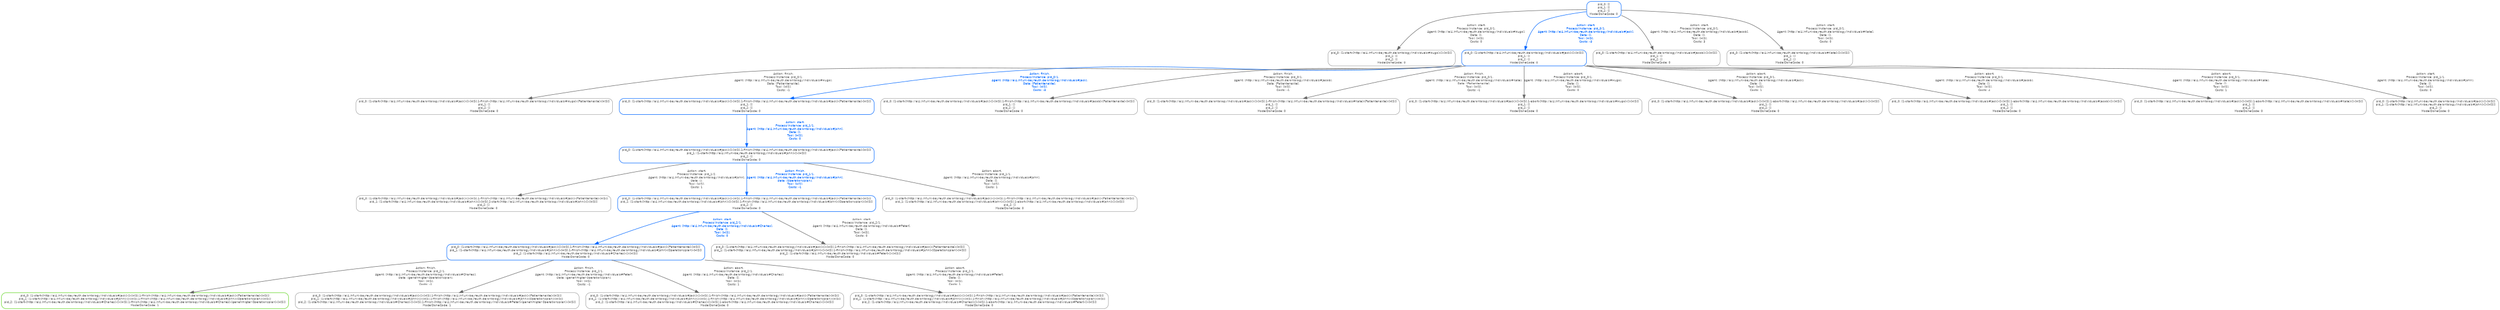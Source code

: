 digraph untitled 
{
 size = "30,30";

	"pid_0: []\npid_1: []\npid_2: []\nModelDoneCode: 0" -> "pid_0: [1-start-[http://ai4.inf.uni-bayreuth.de/ontology/individuals#Hugo]-[]-[HIS]]\npid_1: []\npid_2: []\nModelDoneCode: 0" [label="Action: start,\nProcess/Instance: pid_0/1,\nAgent: [http://ai4.inf.uni-bayreuth.de/ontology/individuals#Hugo],\nData: [],\nTool: [HIS],\nCosts: 0" style="setlinewidth(1.25)" color="#666666" fontcolor="#666666" fontname="Helvetica" fontsize="8"];
	"pid_0: []\npid_1: []\npid_2: []\nModelDoneCode: 0" [label="pid_0: []\npid_1: []\npid_2: []\nModelDoneCode: 0" shape=box color="#0066FF", fontcolor="#666666", fontname="Helvetica" fontsize="8", style="rounded, setlinewidth(1.25)"];
	"pid_0: [1-start-[http://ai4.inf.uni-bayreuth.de/ontology/individuals#Hugo]-[]-[HIS]]\npid_1: []\npid_2: []\nModelDoneCode: 0" [label="pid_0: [1-start-[http://ai4.inf.uni-bayreuth.de/ontology/individuals#Hugo]-[]-[HIS]]\npid_1: []\npid_2: []\nModelDoneCode: 0" shape=box color="#666666", fontcolor="#666666", fontname="Helvetica" fontsize="8", style="rounded, setlinewidth(0.75)"];
	"pid_0: []\npid_1: []\npid_2: []\nModelDoneCode: 0" -> "pid_0: [1-start-[http://ai4.inf.uni-bayreuth.de/ontology/individuals#Jack]-[]-[HIS]]\npid_1: []\npid_2: []\nModelDoneCode: 0" [label="Action: start,\nProcess/Instance: pid_0/1,\nAgent: [http://ai4.inf.uni-bayreuth.de/ontology/individuals#Jack],\nData: [],\nTool: [HIS],\nCosts: -3" style="setlinewidth(1.25)" color="#0066FF" fontcolor="#0066FF" fontcolor="#0066FF" fontcolor="#0066FF" fontname="Helvetica" fontsize="8"];
	"pid_0: []\npid_1: []\npid_2: []\nModelDoneCode: 0" [label="pid_0: []\npid_1: []\npid_2: []\nModelDoneCode: 0" shape=box color="#0066FF", fontcolor="#666666", fontname="Helvetica" fontsize="8", style="rounded, setlinewidth(1.25)"];
	"pid_0: [1-start-[http://ai4.inf.uni-bayreuth.de/ontology/individuals#Jack]-[]-[HIS]]\npid_1: []\npid_2: []\nModelDoneCode: 0" [label="pid_0: [1-start-[http://ai4.inf.uni-bayreuth.de/ontology/individuals#Jack]-[]-[HIS]]\npid_1: []\npid_2: []\nModelDoneCode: 0" shape=box color="#0066FF", fontcolor="#666666", fontname="Helvetica" fontsize="8", style="rounded, setlinewidth(1.25)"];
	"pid_0: []\npid_1: []\npid_2: []\nModelDoneCode: 0" -> "pid_0: [1-start-[http://ai4.inf.uni-bayreuth.de/ontology/individuals#Jacob]-[]-[HIS]]\npid_1: []\npid_2: []\nModelDoneCode: 0" [label="Action: start,\nProcess/Instance: pid_0/1,\nAgent: [http://ai4.inf.uni-bayreuth.de/ontology/individuals#Jacob],\nData: [],\nTool: [HIS],\nCosts: 3" style="setlinewidth(1.25)" color="#666666" fontcolor="#666666" fontname="Helvetica" fontsize="8"];
	"pid_0: []\npid_1: []\npid_2: []\nModelDoneCode: 0" [label="pid_0: []\npid_1: []\npid_2: []\nModelDoneCode: 0" shape=box color="#0066FF", fontcolor="#666666", fontname="Helvetica" fontsize="8", style="rounded, setlinewidth(1.25)"];
	"pid_0: [1-start-[http://ai4.inf.uni-bayreuth.de/ontology/individuals#Jacob]-[]-[HIS]]\npid_1: []\npid_2: []\nModelDoneCode: 0" [label="pid_0: [1-start-[http://ai4.inf.uni-bayreuth.de/ontology/individuals#Jacob]-[]-[HIS]]\npid_1: []\npid_2: []\nModelDoneCode: 0" shape=box color="#666666", fontcolor="#666666", fontname="Helvetica" fontsize="8", style="rounded, setlinewidth(0.75)"];
	"pid_0: []\npid_1: []\npid_2: []\nModelDoneCode: 0" -> "pid_0: [1-start-[http://ai4.inf.uni-bayreuth.de/ontology/individuals#Kate]-[]-[HIS]]\npid_1: []\npid_2: []\nModelDoneCode: 0" [label="Action: start,\nProcess/Instance: pid_0/1,\nAgent: [http://ai4.inf.uni-bayreuth.de/ontology/individuals#Kate],\nData: [],\nTool: [HIS],\nCosts: 0" style="setlinewidth(1.25)" color="#666666" fontcolor="#666666" fontname="Helvetica" fontsize="8"];
	"pid_0: []\npid_1: []\npid_2: []\nModelDoneCode: 0" [label="pid_0: []\npid_1: []\npid_2: []\nModelDoneCode: 0" shape=box color="#0066FF", fontcolor="#666666", fontname="Helvetica" fontsize="8", style="rounded, setlinewidth(1.25)"];
	"pid_0: [1-start-[http://ai4.inf.uni-bayreuth.de/ontology/individuals#Kate]-[]-[HIS]]\npid_1: []\npid_2: []\nModelDoneCode: 0" [label="pid_0: [1-start-[http://ai4.inf.uni-bayreuth.de/ontology/individuals#Kate]-[]-[HIS]]\npid_1: []\npid_2: []\nModelDoneCode: 0" shape=box color="#666666", fontcolor="#666666", fontname="Helvetica" fontsize="8", style="rounded, setlinewidth(0.75)"];
	"pid_0: [1-start-[http://ai4.inf.uni-bayreuth.de/ontology/individuals#Jack]-[]-[HIS]]\npid_1: []\npid_2: []\nModelDoneCode: 0" -> "pid_0: [1-start-[http://ai4.inf.uni-bayreuth.de/ontology/individuals#Jack]-[]-[HIS],1-finish-[http://ai4.inf.uni-bayreuth.de/ontology/individuals#Hugo]-[Patientenakte]-[HIS]]\npid_1: []\npid_2: []\nModelDoneCode: 0" [label="Action: finish,\nProcess/Instance: pid_0/1,\nAgent: [http://ai4.inf.uni-bayreuth.de/ontology/individuals#Hugo],\nData: [Patientenakte],\nTool: [HIS],\nCosts: -1" style="setlinewidth(1.25)" color="#666666" fontcolor="#666666" fontname="Helvetica" fontsize="8"];
	"pid_0: [1-start-[http://ai4.inf.uni-bayreuth.de/ontology/individuals#Jack]-[]-[HIS]]\npid_1: []\npid_2: []\nModelDoneCode: 0" [label="pid_0: [1-start-[http://ai4.inf.uni-bayreuth.de/ontology/individuals#Jack]-[]-[HIS]]\npid_1: []\npid_2: []\nModelDoneCode: 0" shape=box color="#0066FF", fontcolor="#666666", fontname="Helvetica" fontsize="8", style="rounded, setlinewidth(1.25)"];
	"pid_0: [1-start-[http://ai4.inf.uni-bayreuth.de/ontology/individuals#Jack]-[]-[HIS],1-finish-[http://ai4.inf.uni-bayreuth.de/ontology/individuals#Hugo]-[Patientenakte]-[HIS]]\npid_1: []\npid_2: []\nModelDoneCode: 0" [label="pid_0: [1-start-[http://ai4.inf.uni-bayreuth.de/ontology/individuals#Jack]-[]-[HIS],1-finish-[http://ai4.inf.uni-bayreuth.de/ontology/individuals#Hugo]-[Patientenakte]-[HIS]]\npid_1: []\npid_2: []\nModelDoneCode: 0" shape=box color="#666666", fontcolor="#666666", fontname="Helvetica" fontsize="8", style="rounded, setlinewidth(0.75)"];
	"pid_0: [1-start-[http://ai4.inf.uni-bayreuth.de/ontology/individuals#Jack]-[]-[HIS]]\npid_1: []\npid_2: []\nModelDoneCode: 0" -> "pid_0: [1-start-[http://ai4.inf.uni-bayreuth.de/ontology/individuals#Jack]-[]-[HIS],1-finish-[http://ai4.inf.uni-bayreuth.de/ontology/individuals#Jack]-[Patientenakte]-[HIS]]\npid_1: []\npid_2: []\nModelDoneCode: 0" [label="Action: finish,\nProcess/Instance: pid_0/1,\nAgent: [http://ai4.inf.uni-bayreuth.de/ontology/individuals#Jack],\nData: [Patientenakte],\nTool: [HIS],\nCosts: -3" style="setlinewidth(1.25)" color="#0066FF" fontcolor="#0066FF" fontcolor="#0066FF" fontcolor="#0066FF" fontname="Helvetica" fontsize="8"];
	"pid_0: [1-start-[http://ai4.inf.uni-bayreuth.de/ontology/individuals#Jack]-[]-[HIS]]\npid_1: []\npid_2: []\nModelDoneCode: 0" [label="pid_0: [1-start-[http://ai4.inf.uni-bayreuth.de/ontology/individuals#Jack]-[]-[HIS]]\npid_1: []\npid_2: []\nModelDoneCode: 0" shape=box color="#0066FF", fontcolor="#666666", fontname="Helvetica" fontsize="8", style="rounded, setlinewidth(1.25)"];
	"pid_0: [1-start-[http://ai4.inf.uni-bayreuth.de/ontology/individuals#Jack]-[]-[HIS],1-finish-[http://ai4.inf.uni-bayreuth.de/ontology/individuals#Jack]-[Patientenakte]-[HIS]]\npid_1: []\npid_2: []\nModelDoneCode: 0" [label="pid_0: [1-start-[http://ai4.inf.uni-bayreuth.de/ontology/individuals#Jack]-[]-[HIS],1-finish-[http://ai4.inf.uni-bayreuth.de/ontology/individuals#Jack]-[Patientenakte]-[HIS]]\npid_1: []\npid_2: []\nModelDoneCode: 0" shape=box color="#0066FF", fontcolor="#666666", fontname="Helvetica" fontsize="8", style="rounded, setlinewidth(1.25)"];
	"pid_0: [1-start-[http://ai4.inf.uni-bayreuth.de/ontology/individuals#Jack]-[]-[HIS]]\npid_1: []\npid_2: []\nModelDoneCode: 0" -> "pid_0: [1-start-[http://ai4.inf.uni-bayreuth.de/ontology/individuals#Jack]-[]-[HIS],1-finish-[http://ai4.inf.uni-bayreuth.de/ontology/individuals#Jacob]-[Patientenakte]-[HIS]]\npid_1: []\npid_2: []\nModelDoneCode: 0" [label="Action: finish,\nProcess/Instance: pid_0/1,\nAgent: [http://ai4.inf.uni-bayreuth.de/ontology/individuals#Jacob],\nData: [Patientenakte],\nTool: [HIS],\nCosts: -1" style="setlinewidth(1.25)" color="#666666" fontcolor="#666666" fontname="Helvetica" fontsize="8"];
	"pid_0: [1-start-[http://ai4.inf.uni-bayreuth.de/ontology/individuals#Jack]-[]-[HIS]]\npid_1: []\npid_2: []\nModelDoneCode: 0" [label="pid_0: [1-start-[http://ai4.inf.uni-bayreuth.de/ontology/individuals#Jack]-[]-[HIS]]\npid_1: []\npid_2: []\nModelDoneCode: 0" shape=box color="#0066FF", fontcolor="#666666", fontname="Helvetica" fontsize="8", style="rounded, setlinewidth(1.25)"];
	"pid_0: [1-start-[http://ai4.inf.uni-bayreuth.de/ontology/individuals#Jack]-[]-[HIS],1-finish-[http://ai4.inf.uni-bayreuth.de/ontology/individuals#Jacob]-[Patientenakte]-[HIS]]\npid_1: []\npid_2: []\nModelDoneCode: 0" [label="pid_0: [1-start-[http://ai4.inf.uni-bayreuth.de/ontology/individuals#Jack]-[]-[HIS],1-finish-[http://ai4.inf.uni-bayreuth.de/ontology/individuals#Jacob]-[Patientenakte]-[HIS]]\npid_1: []\npid_2: []\nModelDoneCode: 0" shape=box color="#666666", fontcolor="#666666", fontname="Helvetica" fontsize="8", style="rounded, setlinewidth(0.75)"];
	"pid_0: [1-start-[http://ai4.inf.uni-bayreuth.de/ontology/individuals#Jack]-[]-[HIS]]\npid_1: []\npid_2: []\nModelDoneCode: 0" -> "pid_0: [1-start-[http://ai4.inf.uni-bayreuth.de/ontology/individuals#Jack]-[]-[HIS],1-finish-[http://ai4.inf.uni-bayreuth.de/ontology/individuals#Kate]-[Patientenakte]-[HIS]]\npid_1: []\npid_2: []\nModelDoneCode: 0" [label="Action: finish,\nProcess/Instance: pid_0/1,\nAgent: [http://ai4.inf.uni-bayreuth.de/ontology/individuals#Kate],\nData: [Patientenakte],\nTool: [HIS],\nCosts: -1" style="setlinewidth(1.25)" color="#666666" fontcolor="#666666" fontname="Helvetica" fontsize="8"];
	"pid_0: [1-start-[http://ai4.inf.uni-bayreuth.de/ontology/individuals#Jack]-[]-[HIS]]\npid_1: []\npid_2: []\nModelDoneCode: 0" [label="pid_0: [1-start-[http://ai4.inf.uni-bayreuth.de/ontology/individuals#Jack]-[]-[HIS]]\npid_1: []\npid_2: []\nModelDoneCode: 0" shape=box color="#0066FF", fontcolor="#666666", fontname="Helvetica" fontsize="8", style="rounded, setlinewidth(1.25)"];
	"pid_0: [1-start-[http://ai4.inf.uni-bayreuth.de/ontology/individuals#Jack]-[]-[HIS],1-finish-[http://ai4.inf.uni-bayreuth.de/ontology/individuals#Kate]-[Patientenakte]-[HIS]]\npid_1: []\npid_2: []\nModelDoneCode: 0" [label="pid_0: [1-start-[http://ai4.inf.uni-bayreuth.de/ontology/individuals#Jack]-[]-[HIS],1-finish-[http://ai4.inf.uni-bayreuth.de/ontology/individuals#Kate]-[Patientenakte]-[HIS]]\npid_1: []\npid_2: []\nModelDoneCode: 0" shape=box color="#666666", fontcolor="#666666", fontname="Helvetica" fontsize="8", style="rounded, setlinewidth(0.75)"];
	"pid_0: [1-start-[http://ai4.inf.uni-bayreuth.de/ontology/individuals#Jack]-[]-[HIS]]\npid_1: []\npid_2: []\nModelDoneCode: 0" -> "pid_0: [1-start-[http://ai4.inf.uni-bayreuth.de/ontology/individuals#Jack]-[]-[HIS],1-abort-[http://ai4.inf.uni-bayreuth.de/ontology/individuals#Hugo]-[]-[HIS]]\npid_1: []\npid_2: []\nModelDoneCode: 0" [label="Action: abort,\nProcess/Instance: pid_0/1,\nAgent: [http://ai4.inf.uni-bayreuth.de/ontology/individuals#Hugo],\nData: [],\nTool: [HIS],\nCosts: 0" style="setlinewidth(1.25)" color="#666666" fontcolor="#666666" fontname="Helvetica" fontsize="8"];
	"pid_0: [1-start-[http://ai4.inf.uni-bayreuth.de/ontology/individuals#Jack]-[]-[HIS]]\npid_1: []\npid_2: []\nModelDoneCode: 0" [label="pid_0: [1-start-[http://ai4.inf.uni-bayreuth.de/ontology/individuals#Jack]-[]-[HIS]]\npid_1: []\npid_2: []\nModelDoneCode: 0" shape=box color="#0066FF", fontcolor="#666666", fontname="Helvetica" fontsize="8", style="rounded, setlinewidth(1.25)"];
	"pid_0: [1-start-[http://ai4.inf.uni-bayreuth.de/ontology/individuals#Jack]-[]-[HIS],1-abort-[http://ai4.inf.uni-bayreuth.de/ontology/individuals#Hugo]-[]-[HIS]]\npid_1: []\npid_2: []\nModelDoneCode: 0" [label="pid_0: [1-start-[http://ai4.inf.uni-bayreuth.de/ontology/individuals#Jack]-[]-[HIS],1-abort-[http://ai4.inf.uni-bayreuth.de/ontology/individuals#Hugo]-[]-[HIS]]\npid_1: []\npid_2: []\nModelDoneCode: 0" shape=box color="#666666", fontcolor="#666666", fontname="Helvetica" fontsize="8", style="rounded, setlinewidth(0.75)"];
	"pid_0: [1-start-[http://ai4.inf.uni-bayreuth.de/ontology/individuals#Jack]-[]-[HIS]]\npid_1: []\npid_2: []\nModelDoneCode: 0" -> "pid_0: [1-start-[http://ai4.inf.uni-bayreuth.de/ontology/individuals#Jack]-[]-[HIS],1-abort-[http://ai4.inf.uni-bayreuth.de/ontology/individuals#Jack]-[]-[HIS]]\npid_1: []\npid_2: []\nModelDoneCode: 0" [label="Action: abort,\nProcess/Instance: pid_0/1,\nAgent: [http://ai4.inf.uni-bayreuth.de/ontology/individuals#Jack],\nData: [],\nTool: [HIS],\nCosts: 1" style="setlinewidth(1.25)" color="#666666" fontcolor="#666666" fontname="Helvetica" fontsize="8"];
	"pid_0: [1-start-[http://ai4.inf.uni-bayreuth.de/ontology/individuals#Jack]-[]-[HIS]]\npid_1: []\npid_2: []\nModelDoneCode: 0" [label="pid_0: [1-start-[http://ai4.inf.uni-bayreuth.de/ontology/individuals#Jack]-[]-[HIS]]\npid_1: []\npid_2: []\nModelDoneCode: 0" shape=box color="#0066FF", fontcolor="#666666", fontname="Helvetica" fontsize="8", style="rounded, setlinewidth(1.25)"];
	"pid_0: [1-start-[http://ai4.inf.uni-bayreuth.de/ontology/individuals#Jack]-[]-[HIS],1-abort-[http://ai4.inf.uni-bayreuth.de/ontology/individuals#Jack]-[]-[HIS]]\npid_1: []\npid_2: []\nModelDoneCode: 0" [label="pid_0: [1-start-[http://ai4.inf.uni-bayreuth.de/ontology/individuals#Jack]-[]-[HIS],1-abort-[http://ai4.inf.uni-bayreuth.de/ontology/individuals#Jack]-[]-[HIS]]\npid_1: []\npid_2: []\nModelDoneCode: 0" shape=box color="#666666", fontcolor="#666666", fontname="Helvetica" fontsize="8", style="rounded, setlinewidth(0.75)"];
	"pid_0: [1-start-[http://ai4.inf.uni-bayreuth.de/ontology/individuals#Jack]-[]-[HIS]]\npid_1: []\npid_2: []\nModelDoneCode: 0" -> "pid_0: [1-start-[http://ai4.inf.uni-bayreuth.de/ontology/individuals#Jack]-[]-[HIS],1-abort-[http://ai4.inf.uni-bayreuth.de/ontology/individuals#Jacob]-[]-[HIS]]\npid_1: []\npid_2: []\nModelDoneCode: 0" [label="Action: abort,\nProcess/Instance: pid_0/1,\nAgent: [http://ai4.inf.uni-bayreuth.de/ontology/individuals#Jacob],\nData: [],\nTool: [HIS],\nCosts: 4" style="setlinewidth(1.25)" color="#666666" fontcolor="#666666" fontname="Helvetica" fontsize="8"];
	"pid_0: [1-start-[http://ai4.inf.uni-bayreuth.de/ontology/individuals#Jack]-[]-[HIS]]\npid_1: []\npid_2: []\nModelDoneCode: 0" [label="pid_0: [1-start-[http://ai4.inf.uni-bayreuth.de/ontology/individuals#Jack]-[]-[HIS]]\npid_1: []\npid_2: []\nModelDoneCode: 0" shape=box color="#0066FF", fontcolor="#666666", fontname="Helvetica" fontsize="8", style="rounded, setlinewidth(1.25)"];
	"pid_0: [1-start-[http://ai4.inf.uni-bayreuth.de/ontology/individuals#Jack]-[]-[HIS],1-abort-[http://ai4.inf.uni-bayreuth.de/ontology/individuals#Jacob]-[]-[HIS]]\npid_1: []\npid_2: []\nModelDoneCode: 0" [label="pid_0: [1-start-[http://ai4.inf.uni-bayreuth.de/ontology/individuals#Jack]-[]-[HIS],1-abort-[http://ai4.inf.uni-bayreuth.de/ontology/individuals#Jacob]-[]-[HIS]]\npid_1: []\npid_2: []\nModelDoneCode: 0" shape=box color="#666666", fontcolor="#666666", fontname="Helvetica" fontsize="8", style="rounded, setlinewidth(0.75)"];
	"pid_0: [1-start-[http://ai4.inf.uni-bayreuth.de/ontology/individuals#Jack]-[]-[HIS]]\npid_1: []\npid_2: []\nModelDoneCode: 0" -> "pid_0: [1-start-[http://ai4.inf.uni-bayreuth.de/ontology/individuals#Jack]-[]-[HIS],1-abort-[http://ai4.inf.uni-bayreuth.de/ontology/individuals#Kate]-[]-[HIS]]\npid_1: []\npid_2: []\nModelDoneCode: 0" [label="Action: abort,\nProcess/Instance: pid_0/1,\nAgent: [http://ai4.inf.uni-bayreuth.de/ontology/individuals#Kate],\nData: [],\nTool: [HIS],\nCosts: 1" style="setlinewidth(1.25)" color="#666666" fontcolor="#666666" fontname="Helvetica" fontsize="8"];
	"pid_0: [1-start-[http://ai4.inf.uni-bayreuth.de/ontology/individuals#Jack]-[]-[HIS]]\npid_1: []\npid_2: []\nModelDoneCode: 0" [label="pid_0: [1-start-[http://ai4.inf.uni-bayreuth.de/ontology/individuals#Jack]-[]-[HIS]]\npid_1: []\npid_2: []\nModelDoneCode: 0" shape=box color="#0066FF", fontcolor="#666666", fontname="Helvetica" fontsize="8", style="rounded, setlinewidth(1.25)"];
	"pid_0: [1-start-[http://ai4.inf.uni-bayreuth.de/ontology/individuals#Jack]-[]-[HIS],1-abort-[http://ai4.inf.uni-bayreuth.de/ontology/individuals#Kate]-[]-[HIS]]\npid_1: []\npid_2: []\nModelDoneCode: 0" [label="pid_0: [1-start-[http://ai4.inf.uni-bayreuth.de/ontology/individuals#Jack]-[]-[HIS],1-abort-[http://ai4.inf.uni-bayreuth.de/ontology/individuals#Kate]-[]-[HIS]]\npid_1: []\npid_2: []\nModelDoneCode: 0" shape=box color="#666666", fontcolor="#666666", fontname="Helvetica" fontsize="8", style="rounded, setlinewidth(0.75)"];
	"pid_0: [1-start-[http://ai4.inf.uni-bayreuth.de/ontology/individuals#Jack]-[]-[HIS]]\npid_1: []\npid_2: []\nModelDoneCode: 0" -> "pid_0: [1-start-[http://ai4.inf.uni-bayreuth.de/ontology/individuals#Jack]-[]-[HIS]]\npid_1: [1-start-[http://ai4.inf.uni-bayreuth.de/ontology/individuals#John]-[]-[HIS]]\npid_2: []\nModelDoneCode: 0" [label="Action: start,\nProcess/Instance: pid_1/1,\nAgent: [http://ai4.inf.uni-bayreuth.de/ontology/individuals#John],\nData: [],\nTool: [HIS],\nCosts: 0" style="setlinewidth(1.25)" color="#666666" fontcolor="#666666" fontname="Helvetica" fontsize="8"];
	"pid_0: [1-start-[http://ai4.inf.uni-bayreuth.de/ontology/individuals#Jack]-[]-[HIS]]\npid_1: []\npid_2: []\nModelDoneCode: 0" [label="pid_0: [1-start-[http://ai4.inf.uni-bayreuth.de/ontology/individuals#Jack]-[]-[HIS]]\npid_1: []\npid_2: []\nModelDoneCode: 0" shape=box color="#0066FF", fontcolor="#666666", fontname="Helvetica" fontsize="8", style="rounded, setlinewidth(1.25)"];
	"pid_0: [1-start-[http://ai4.inf.uni-bayreuth.de/ontology/individuals#Jack]-[]-[HIS]]\npid_1: [1-start-[http://ai4.inf.uni-bayreuth.de/ontology/individuals#John]-[]-[HIS]]\npid_2: []\nModelDoneCode: 0" [label="pid_0: [1-start-[http://ai4.inf.uni-bayreuth.de/ontology/individuals#Jack]-[]-[HIS]]\npid_1: [1-start-[http://ai4.inf.uni-bayreuth.de/ontology/individuals#John]-[]-[HIS]]\npid_2: []\nModelDoneCode: 0" shape=box color="#666666", fontcolor="#666666", fontname="Helvetica" fontsize="8", style="rounded, setlinewidth(0.75)"];
	"pid_0: [1-start-[http://ai4.inf.uni-bayreuth.de/ontology/individuals#Jack]-[]-[HIS],1-finish-[http://ai4.inf.uni-bayreuth.de/ontology/individuals#Jack]-[Patientenakte]-[HIS]]\npid_1: []\npid_2: []\nModelDoneCode: 0" -> "pid_0: [1-start-[http://ai4.inf.uni-bayreuth.de/ontology/individuals#Jack]-[]-[HIS],1-finish-[http://ai4.inf.uni-bayreuth.de/ontology/individuals#Jack]-[Patientenakte]-[HIS]]\npid_1: [1-start-[http://ai4.inf.uni-bayreuth.de/ontology/individuals#John]-[]-[HIS]]\npid_2: []\nModelDoneCode: 0" [label="Action: start,\nProcess/Instance: pid_1/1,\nAgent: [http://ai4.inf.uni-bayreuth.de/ontology/individuals#John],\nData: [],\nTool: [HIS],\nCosts: 0" style="setlinewidth(1.25)" color="#0066FF" fontcolor="#0066FF" fontcolor="#0066FF" fontcolor="#0066FF" fontname="Helvetica" fontsize="8"];
	"pid_0: [1-start-[http://ai4.inf.uni-bayreuth.de/ontology/individuals#Jack]-[]-[HIS],1-finish-[http://ai4.inf.uni-bayreuth.de/ontology/individuals#Jack]-[Patientenakte]-[HIS]]\npid_1: []\npid_2: []\nModelDoneCode: 0" [label="pid_0: [1-start-[http://ai4.inf.uni-bayreuth.de/ontology/individuals#Jack]-[]-[HIS],1-finish-[http://ai4.inf.uni-bayreuth.de/ontology/individuals#Jack]-[Patientenakte]-[HIS]]\npid_1: []\npid_2: []\nModelDoneCode: 0" shape=box color="#0066FF", fontcolor="#666666", fontname="Helvetica" fontsize="8", style="rounded, setlinewidth(1.25)"];
	"pid_0: [1-start-[http://ai4.inf.uni-bayreuth.de/ontology/individuals#Jack]-[]-[HIS],1-finish-[http://ai4.inf.uni-bayreuth.de/ontology/individuals#Jack]-[Patientenakte]-[HIS]]\npid_1: [1-start-[http://ai4.inf.uni-bayreuth.de/ontology/individuals#John]-[]-[HIS]]\npid_2: []\nModelDoneCode: 0" [label="pid_0: [1-start-[http://ai4.inf.uni-bayreuth.de/ontology/individuals#Jack]-[]-[HIS],1-finish-[http://ai4.inf.uni-bayreuth.de/ontology/individuals#Jack]-[Patientenakte]-[HIS]]\npid_1: [1-start-[http://ai4.inf.uni-bayreuth.de/ontology/individuals#John]-[]-[HIS]]\npid_2: []\nModelDoneCode: 0" shape=box color="#0066FF", fontcolor="#666666", fontname="Helvetica" fontsize="8", style="rounded, setlinewidth(1.25)"];
	"pid_0: [1-start-[http://ai4.inf.uni-bayreuth.de/ontology/individuals#Jack]-[]-[HIS],1-finish-[http://ai4.inf.uni-bayreuth.de/ontology/individuals#Jack]-[Patientenakte]-[HIS]]\npid_1: [1-start-[http://ai4.inf.uni-bayreuth.de/ontology/individuals#John]-[]-[HIS]]\npid_2: []\nModelDoneCode: 0" -> "pid_0: [1-start-[http://ai4.inf.uni-bayreuth.de/ontology/individuals#Jack]-[]-[HIS],1-finish-[http://ai4.inf.uni-bayreuth.de/ontology/individuals#Jack]-[Patientenakte]-[HIS]]\npid_1: [1-start-[http://ai4.inf.uni-bayreuth.de/ontology/individuals#John]-[]-[HIS],2-start-[http://ai4.inf.uni-bayreuth.de/ontology/individuals#John]-[]-[HIS]]\npid_2: []\nModelDoneCode: 0" [label="Action: start,\nProcess/Instance: pid_1/2,\nAgent: [http://ai4.inf.uni-bayreuth.de/ontology/individuals#John],\nData: [],\nTool: [HIS],\nCosts: 1" style="setlinewidth(1.25)" color="#666666" fontcolor="#666666" fontname="Helvetica" fontsize="8"];
	"pid_0: [1-start-[http://ai4.inf.uni-bayreuth.de/ontology/individuals#Jack]-[]-[HIS],1-finish-[http://ai4.inf.uni-bayreuth.de/ontology/individuals#Jack]-[Patientenakte]-[HIS]]\npid_1: [1-start-[http://ai4.inf.uni-bayreuth.de/ontology/individuals#John]-[]-[HIS]]\npid_2: []\nModelDoneCode: 0" [label="pid_0: [1-start-[http://ai4.inf.uni-bayreuth.de/ontology/individuals#Jack]-[]-[HIS],1-finish-[http://ai4.inf.uni-bayreuth.de/ontology/individuals#Jack]-[Patientenakte]-[HIS]]\npid_1: [1-start-[http://ai4.inf.uni-bayreuth.de/ontology/individuals#John]-[]-[HIS]]\npid_2: []\nModelDoneCode: 0" shape=box color="#0066FF", fontcolor="#666666", fontname="Helvetica" fontsize="8", style="rounded, setlinewidth(1.25)"];
	"pid_0: [1-start-[http://ai4.inf.uni-bayreuth.de/ontology/individuals#Jack]-[]-[HIS],1-finish-[http://ai4.inf.uni-bayreuth.de/ontology/individuals#Jack]-[Patientenakte]-[HIS]]\npid_1: [1-start-[http://ai4.inf.uni-bayreuth.de/ontology/individuals#John]-[]-[HIS],2-start-[http://ai4.inf.uni-bayreuth.de/ontology/individuals#John]-[]-[HIS]]\npid_2: []\nModelDoneCode: 0" [label="pid_0: [1-start-[http://ai4.inf.uni-bayreuth.de/ontology/individuals#Jack]-[]-[HIS],1-finish-[http://ai4.inf.uni-bayreuth.de/ontology/individuals#Jack]-[Patientenakte]-[HIS]]\npid_1: [1-start-[http://ai4.inf.uni-bayreuth.de/ontology/individuals#John]-[]-[HIS],2-start-[http://ai4.inf.uni-bayreuth.de/ontology/individuals#John]-[]-[HIS]]\npid_2: []\nModelDoneCode: 0" shape=box color="#666666", fontcolor="#666666", fontname="Helvetica" fontsize="8", style="rounded, setlinewidth(0.75)"];
	"pid_0: [1-start-[http://ai4.inf.uni-bayreuth.de/ontology/individuals#Jack]-[]-[HIS],1-finish-[http://ai4.inf.uni-bayreuth.de/ontology/individuals#Jack]-[Patientenakte]-[HIS]]\npid_1: [1-start-[http://ai4.inf.uni-bayreuth.de/ontology/individuals#John]-[]-[HIS]]\npid_2: []\nModelDoneCode: 0" -> "pid_0: [1-start-[http://ai4.inf.uni-bayreuth.de/ontology/individuals#Jack]-[]-[HIS],1-finish-[http://ai4.inf.uni-bayreuth.de/ontology/individuals#Jack]-[Patientenakte]-[HIS]]\npid_1: [1-start-[http://ai4.inf.uni-bayreuth.de/ontology/individuals#John]-[]-[HIS],1-finish-[http://ai4.inf.uni-bayreuth.de/ontology/individuals#John]-[Operationsplan]-[HIS]]\npid_2: []\nModelDoneCode: 0" [label="Action: finish,\nProcess/Instance: pid_1/1,\nAgent: [http://ai4.inf.uni-bayreuth.de/ontology/individuals#John],\nData: [Operationsplan],\nTool: [HIS],\nCosts: -1" style="setlinewidth(1.25)" color="#0066FF" fontcolor="#0066FF" fontcolor="#0066FF" fontcolor="#0066FF" fontname="Helvetica" fontsize="8"];
	"pid_0: [1-start-[http://ai4.inf.uni-bayreuth.de/ontology/individuals#Jack]-[]-[HIS],1-finish-[http://ai4.inf.uni-bayreuth.de/ontology/individuals#Jack]-[Patientenakte]-[HIS]]\npid_1: [1-start-[http://ai4.inf.uni-bayreuth.de/ontology/individuals#John]-[]-[HIS]]\npid_2: []\nModelDoneCode: 0" [label="pid_0: [1-start-[http://ai4.inf.uni-bayreuth.de/ontology/individuals#Jack]-[]-[HIS],1-finish-[http://ai4.inf.uni-bayreuth.de/ontology/individuals#Jack]-[Patientenakte]-[HIS]]\npid_1: [1-start-[http://ai4.inf.uni-bayreuth.de/ontology/individuals#John]-[]-[HIS]]\npid_2: []\nModelDoneCode: 0" shape=box color="#0066FF", fontcolor="#666666", fontname="Helvetica" fontsize="8", style="rounded, setlinewidth(1.25)"];
	"pid_0: [1-start-[http://ai4.inf.uni-bayreuth.de/ontology/individuals#Jack]-[]-[HIS],1-finish-[http://ai4.inf.uni-bayreuth.de/ontology/individuals#Jack]-[Patientenakte]-[HIS]]\npid_1: [1-start-[http://ai4.inf.uni-bayreuth.de/ontology/individuals#John]-[]-[HIS],1-finish-[http://ai4.inf.uni-bayreuth.de/ontology/individuals#John]-[Operationsplan]-[HIS]]\npid_2: []\nModelDoneCode: 0" [label="pid_0: [1-start-[http://ai4.inf.uni-bayreuth.de/ontology/individuals#Jack]-[]-[HIS],1-finish-[http://ai4.inf.uni-bayreuth.de/ontology/individuals#Jack]-[Patientenakte]-[HIS]]\npid_1: [1-start-[http://ai4.inf.uni-bayreuth.de/ontology/individuals#John]-[]-[HIS],1-finish-[http://ai4.inf.uni-bayreuth.de/ontology/individuals#John]-[Operationsplan]-[HIS]]\npid_2: []\nModelDoneCode: 0" shape=box color="#0066FF", fontcolor="#666666", fontname="Helvetica" fontsize="8", style="rounded, setlinewidth(1.25)"];
	"pid_0: [1-start-[http://ai4.inf.uni-bayreuth.de/ontology/individuals#Jack]-[]-[HIS],1-finish-[http://ai4.inf.uni-bayreuth.de/ontology/individuals#Jack]-[Patientenakte]-[HIS]]\npid_1: [1-start-[http://ai4.inf.uni-bayreuth.de/ontology/individuals#John]-[]-[HIS]]\npid_2: []\nModelDoneCode: 0" -> "pid_0: [1-start-[http://ai4.inf.uni-bayreuth.de/ontology/individuals#Jack]-[]-[HIS],1-finish-[http://ai4.inf.uni-bayreuth.de/ontology/individuals#Jack]-[Patientenakte]-[HIS]]\npid_1: [1-start-[http://ai4.inf.uni-bayreuth.de/ontology/individuals#John]-[]-[HIS],1-abort-[http://ai4.inf.uni-bayreuth.de/ontology/individuals#John]-[]-[HIS]]\npid_2: []\nModelDoneCode: 0" [label="Action: abort,\nProcess/Instance: pid_1/1,\nAgent: [http://ai4.inf.uni-bayreuth.de/ontology/individuals#John],\nData: [],\nTool: [HIS],\nCosts: 1" style="setlinewidth(1.25)" color="#666666" fontcolor="#666666" fontname="Helvetica" fontsize="8"];
	"pid_0: [1-start-[http://ai4.inf.uni-bayreuth.de/ontology/individuals#Jack]-[]-[HIS],1-finish-[http://ai4.inf.uni-bayreuth.de/ontology/individuals#Jack]-[Patientenakte]-[HIS]]\npid_1: [1-start-[http://ai4.inf.uni-bayreuth.de/ontology/individuals#John]-[]-[HIS]]\npid_2: []\nModelDoneCode: 0" [label="pid_0: [1-start-[http://ai4.inf.uni-bayreuth.de/ontology/individuals#Jack]-[]-[HIS],1-finish-[http://ai4.inf.uni-bayreuth.de/ontology/individuals#Jack]-[Patientenakte]-[HIS]]\npid_1: [1-start-[http://ai4.inf.uni-bayreuth.de/ontology/individuals#John]-[]-[HIS]]\npid_2: []\nModelDoneCode: 0" shape=box color="#0066FF", fontcolor="#666666", fontname="Helvetica" fontsize="8", style="rounded, setlinewidth(1.25)"];
	"pid_0: [1-start-[http://ai4.inf.uni-bayreuth.de/ontology/individuals#Jack]-[]-[HIS],1-finish-[http://ai4.inf.uni-bayreuth.de/ontology/individuals#Jack]-[Patientenakte]-[HIS]]\npid_1: [1-start-[http://ai4.inf.uni-bayreuth.de/ontology/individuals#John]-[]-[HIS],1-abort-[http://ai4.inf.uni-bayreuth.de/ontology/individuals#John]-[]-[HIS]]\npid_2: []\nModelDoneCode: 0" [label="pid_0: [1-start-[http://ai4.inf.uni-bayreuth.de/ontology/individuals#Jack]-[]-[HIS],1-finish-[http://ai4.inf.uni-bayreuth.de/ontology/individuals#Jack]-[Patientenakte]-[HIS]]\npid_1: [1-start-[http://ai4.inf.uni-bayreuth.de/ontology/individuals#John]-[]-[HIS],1-abort-[http://ai4.inf.uni-bayreuth.de/ontology/individuals#John]-[]-[HIS]]\npid_2: []\nModelDoneCode: 0" shape=box color="#666666", fontcolor="#666666", fontname="Helvetica" fontsize="8", style="rounded, setlinewidth(0.75)"];
	"pid_0: [1-start-[http://ai4.inf.uni-bayreuth.de/ontology/individuals#Jack]-[]-[HIS],1-finish-[http://ai4.inf.uni-bayreuth.de/ontology/individuals#Jack]-[Patientenakte]-[HIS]]\npid_1: [1-start-[http://ai4.inf.uni-bayreuth.de/ontology/individuals#John]-[]-[HIS],1-finish-[http://ai4.inf.uni-bayreuth.de/ontology/individuals#John]-[Operationsplan]-[HIS]]\npid_2: []\nModelDoneCode: 0" -> "pid_0: [1-start-[http://ai4.inf.uni-bayreuth.de/ontology/individuals#Jack]-[]-[HIS],1-finish-[http://ai4.inf.uni-bayreuth.de/ontology/individuals#Jack]-[Patientenakte]-[HIS]]\npid_1: [1-start-[http://ai4.inf.uni-bayreuth.de/ontology/individuals#John]-[]-[HIS],1-finish-[http://ai4.inf.uni-bayreuth.de/ontology/individuals#John]-[Operationsplan]-[HIS]]\npid_2: [1-start-[http://ai4.inf.uni-bayreuth.de/ontology/individuals#Charles]-[]-[HIS]]\nModelDoneCode: 0" [label="Action: start,\nProcess/Instance: pid_2/1,\nAgent: [http://ai4.inf.uni-bayreuth.de/ontology/individuals#Charles],\nData: [],\nTool: [HIS],\nCosts: 0" style="setlinewidth(1.25)" color="#0066FF" fontcolor="#0066FF" fontcolor="#0066FF" fontcolor="#0066FF" fontname="Helvetica" fontsize="8"];
	"pid_0: [1-start-[http://ai4.inf.uni-bayreuth.de/ontology/individuals#Jack]-[]-[HIS],1-finish-[http://ai4.inf.uni-bayreuth.de/ontology/individuals#Jack]-[Patientenakte]-[HIS]]\npid_1: [1-start-[http://ai4.inf.uni-bayreuth.de/ontology/individuals#John]-[]-[HIS],1-finish-[http://ai4.inf.uni-bayreuth.de/ontology/individuals#John]-[Operationsplan]-[HIS]]\npid_2: []\nModelDoneCode: 0" [label="pid_0: [1-start-[http://ai4.inf.uni-bayreuth.de/ontology/individuals#Jack]-[]-[HIS],1-finish-[http://ai4.inf.uni-bayreuth.de/ontology/individuals#Jack]-[Patientenakte]-[HIS]]\npid_1: [1-start-[http://ai4.inf.uni-bayreuth.de/ontology/individuals#John]-[]-[HIS],1-finish-[http://ai4.inf.uni-bayreuth.de/ontology/individuals#John]-[Operationsplan]-[HIS]]\npid_2: []\nModelDoneCode: 0" shape=box color="#0066FF", fontcolor="#666666", fontname="Helvetica" fontsize="8", style="rounded, setlinewidth(1.25)"];
	"pid_0: [1-start-[http://ai4.inf.uni-bayreuth.de/ontology/individuals#Jack]-[]-[HIS],1-finish-[http://ai4.inf.uni-bayreuth.de/ontology/individuals#Jack]-[Patientenakte]-[HIS]]\npid_1: [1-start-[http://ai4.inf.uni-bayreuth.de/ontology/individuals#John]-[]-[HIS],1-finish-[http://ai4.inf.uni-bayreuth.de/ontology/individuals#John]-[Operationsplan]-[HIS]]\npid_2: [1-start-[http://ai4.inf.uni-bayreuth.de/ontology/individuals#Charles]-[]-[HIS]]\nModelDoneCode: 0" [label="pid_0: [1-start-[http://ai4.inf.uni-bayreuth.de/ontology/individuals#Jack]-[]-[HIS],1-finish-[http://ai4.inf.uni-bayreuth.de/ontology/individuals#Jack]-[Patientenakte]-[HIS]]\npid_1: [1-start-[http://ai4.inf.uni-bayreuth.de/ontology/individuals#John]-[]-[HIS],1-finish-[http://ai4.inf.uni-bayreuth.de/ontology/individuals#John]-[Operationsplan]-[HIS]]\npid_2: [1-start-[http://ai4.inf.uni-bayreuth.de/ontology/individuals#Charles]-[]-[HIS]]\nModelDoneCode: 0" shape=box color="#0066FF", fontcolor="#666666", fontname="Helvetica" fontsize="8", style="rounded, setlinewidth(1.25)"];
	"pid_0: [1-start-[http://ai4.inf.uni-bayreuth.de/ontology/individuals#Jack]-[]-[HIS],1-finish-[http://ai4.inf.uni-bayreuth.de/ontology/individuals#Jack]-[Patientenakte]-[HIS]]\npid_1: [1-start-[http://ai4.inf.uni-bayreuth.de/ontology/individuals#John]-[]-[HIS],1-finish-[http://ai4.inf.uni-bayreuth.de/ontology/individuals#John]-[Operationsplan]-[HIS]]\npid_2: []\nModelDoneCode: 0" -> "pid_0: [1-start-[http://ai4.inf.uni-bayreuth.de/ontology/individuals#Jack]-[]-[HIS],1-finish-[http://ai4.inf.uni-bayreuth.de/ontology/individuals#Jack]-[Patientenakte]-[HIS]]\npid_1: [1-start-[http://ai4.inf.uni-bayreuth.de/ontology/individuals#John]-[]-[HIS],1-finish-[http://ai4.inf.uni-bayreuth.de/ontology/individuals#John]-[Operationsplan]-[HIS]]\npid_2: [1-start-[http://ai4.inf.uni-bayreuth.de/ontology/individuals#Peter]-[]-[HIS]]\nModelDoneCode: 0" [label="Action: start,\nProcess/Instance: pid_2/1,\nAgent: [http://ai4.inf.uni-bayreuth.de/ontology/individuals#Peter],\nData: [],\nTool: [HIS],\nCosts: 0" style="setlinewidth(1.25)" color="#666666" fontcolor="#666666" fontname="Helvetica" fontsize="8"];
	"pid_0: [1-start-[http://ai4.inf.uni-bayreuth.de/ontology/individuals#Jack]-[]-[HIS],1-finish-[http://ai4.inf.uni-bayreuth.de/ontology/individuals#Jack]-[Patientenakte]-[HIS]]\npid_1: [1-start-[http://ai4.inf.uni-bayreuth.de/ontology/individuals#John]-[]-[HIS],1-finish-[http://ai4.inf.uni-bayreuth.de/ontology/individuals#John]-[Operationsplan]-[HIS]]\npid_2: []\nModelDoneCode: 0" [label="pid_0: [1-start-[http://ai4.inf.uni-bayreuth.de/ontology/individuals#Jack]-[]-[HIS],1-finish-[http://ai4.inf.uni-bayreuth.de/ontology/individuals#Jack]-[Patientenakte]-[HIS]]\npid_1: [1-start-[http://ai4.inf.uni-bayreuth.de/ontology/individuals#John]-[]-[HIS],1-finish-[http://ai4.inf.uni-bayreuth.de/ontology/individuals#John]-[Operationsplan]-[HIS]]\npid_2: []\nModelDoneCode: 0" shape=box color="#0066FF", fontcolor="#666666", fontname="Helvetica" fontsize="8", style="rounded, setlinewidth(1.25)"];
	"pid_0: [1-start-[http://ai4.inf.uni-bayreuth.de/ontology/individuals#Jack]-[]-[HIS],1-finish-[http://ai4.inf.uni-bayreuth.de/ontology/individuals#Jack]-[Patientenakte]-[HIS]]\npid_1: [1-start-[http://ai4.inf.uni-bayreuth.de/ontology/individuals#John]-[]-[HIS],1-finish-[http://ai4.inf.uni-bayreuth.de/ontology/individuals#John]-[Operationsplan]-[HIS]]\npid_2: [1-start-[http://ai4.inf.uni-bayreuth.de/ontology/individuals#Peter]-[]-[HIS]]\nModelDoneCode: 0" [label="pid_0: [1-start-[http://ai4.inf.uni-bayreuth.de/ontology/individuals#Jack]-[]-[HIS],1-finish-[http://ai4.inf.uni-bayreuth.de/ontology/individuals#Jack]-[Patientenakte]-[HIS]]\npid_1: [1-start-[http://ai4.inf.uni-bayreuth.de/ontology/individuals#John]-[]-[HIS],1-finish-[http://ai4.inf.uni-bayreuth.de/ontology/individuals#John]-[Operationsplan]-[HIS]]\npid_2: [1-start-[http://ai4.inf.uni-bayreuth.de/ontology/individuals#Peter]-[]-[HIS]]\nModelDoneCode: 0" shape=box color="#666666", fontcolor="#666666", fontname="Helvetica" fontsize="8", style="rounded, setlinewidth(0.75)"];
	"pid_0: [1-start-[http://ai4.inf.uni-bayreuth.de/ontology/individuals#Jack]-[]-[HIS],1-finish-[http://ai4.inf.uni-bayreuth.de/ontology/individuals#Jack]-[Patientenakte]-[HIS]]\npid_1: [1-start-[http://ai4.inf.uni-bayreuth.de/ontology/individuals#John]-[]-[HIS],1-finish-[http://ai4.inf.uni-bayreuth.de/ontology/individuals#John]-[Operationsplan]-[HIS]]\npid_2: [1-start-[http://ai4.inf.uni-bayreuth.de/ontology/individuals#Charles]-[]-[HIS]]\nModelDoneCode: 0" -> "pid_0: [1-start-[http://ai4.inf.uni-bayreuth.de/ontology/individuals#Jack]-[]-[HIS],1-finish-[http://ai4.inf.uni-bayreuth.de/ontology/individuals#Jack]-[Patientenakte]-[HIS]]\npid_1: [1-start-[http://ai4.inf.uni-bayreuth.de/ontology/individuals#John]-[]-[HIS],1-finish-[http://ai4.inf.uni-bayreuth.de/ontology/individuals#John]-[Operationsplan]-[HIS]]\npid_2: [1-start-[http://ai4.inf.uni-bayreuth.de/ontology/individuals#Charles]-[]-[HIS],1-finish-[http://ai4.inf.uni-bayreuth.de/ontology/individuals#Charles]-[genehmigter Operationsplan]-[HIS]]\nModelDoneCode: 1" [label="Action: finish,\nProcess/Instance: pid_2/1,\nAgent: [http://ai4.inf.uni-bayreuth.de/ontology/individuals#Charles],\nData: [genehmigter Operationsplan],\nTool: [HIS],\nCosts: -1" style="setlinewidth(1.25)" color="#666666" fontcolor="#666666" fontname="Helvetica" fontsize="8"];
	"pid_0: [1-start-[http://ai4.inf.uni-bayreuth.de/ontology/individuals#Jack]-[]-[HIS],1-finish-[http://ai4.inf.uni-bayreuth.de/ontology/individuals#Jack]-[Patientenakte]-[HIS]]\npid_1: [1-start-[http://ai4.inf.uni-bayreuth.de/ontology/individuals#John]-[]-[HIS],1-finish-[http://ai4.inf.uni-bayreuth.de/ontology/individuals#John]-[Operationsplan]-[HIS]]\npid_2: [1-start-[http://ai4.inf.uni-bayreuth.de/ontology/individuals#Charles]-[]-[HIS]]\nModelDoneCode: 0" [label="pid_0: [1-start-[http://ai4.inf.uni-bayreuth.de/ontology/individuals#Jack]-[]-[HIS],1-finish-[http://ai4.inf.uni-bayreuth.de/ontology/individuals#Jack]-[Patientenakte]-[HIS]]\npid_1: [1-start-[http://ai4.inf.uni-bayreuth.de/ontology/individuals#John]-[]-[HIS],1-finish-[http://ai4.inf.uni-bayreuth.de/ontology/individuals#John]-[Operationsplan]-[HIS]]\npid_2: [1-start-[http://ai4.inf.uni-bayreuth.de/ontology/individuals#Charles]-[]-[HIS]]\nModelDoneCode: 0" shape=box color="#0066FF", fontcolor="#666666", fontname="Helvetica" fontsize="8", style="rounded, setlinewidth(1.25)"];
	"pid_0: [1-start-[http://ai4.inf.uni-bayreuth.de/ontology/individuals#Jack]-[]-[HIS],1-finish-[http://ai4.inf.uni-bayreuth.de/ontology/individuals#Jack]-[Patientenakte]-[HIS]]\npid_1: [1-start-[http://ai4.inf.uni-bayreuth.de/ontology/individuals#John]-[]-[HIS],1-finish-[http://ai4.inf.uni-bayreuth.de/ontology/individuals#John]-[Operationsplan]-[HIS]]\npid_2: [1-start-[http://ai4.inf.uni-bayreuth.de/ontology/individuals#Charles]-[]-[HIS],1-finish-[http://ai4.inf.uni-bayreuth.de/ontology/individuals#Charles]-[genehmigter Operationsplan]-[HIS]]\nModelDoneCode: 1" [label="pid_0: [1-start-[http://ai4.inf.uni-bayreuth.de/ontology/individuals#Jack]-[]-[HIS],1-finish-[http://ai4.inf.uni-bayreuth.de/ontology/individuals#Jack]-[Patientenakte]-[HIS]]\npid_1: [1-start-[http://ai4.inf.uni-bayreuth.de/ontology/individuals#John]-[]-[HIS],1-finish-[http://ai4.inf.uni-bayreuth.de/ontology/individuals#John]-[Operationsplan]-[HIS]]\npid_2: [1-start-[http://ai4.inf.uni-bayreuth.de/ontology/individuals#Charles]-[]-[HIS],1-finish-[http://ai4.inf.uni-bayreuth.de/ontology/individuals#Charles]-[genehmigter Operationsplan]-[HIS]]\nModelDoneCode: 1" shape=box color="#62D523", fontcolor="#666666", fontname="Helvetica" fontsize="8", style="rounded, setlinewidth(1.25)"];
	"pid_0: [1-start-[http://ai4.inf.uni-bayreuth.de/ontology/individuals#Jack]-[]-[HIS],1-finish-[http://ai4.inf.uni-bayreuth.de/ontology/individuals#Jack]-[Patientenakte]-[HIS]]\npid_1: [1-start-[http://ai4.inf.uni-bayreuth.de/ontology/individuals#John]-[]-[HIS],1-finish-[http://ai4.inf.uni-bayreuth.de/ontology/individuals#John]-[Operationsplan]-[HIS]]\npid_2: [1-start-[http://ai4.inf.uni-bayreuth.de/ontology/individuals#Charles]-[]-[HIS]]\nModelDoneCode: 0" -> "pid_0: [1-start-[http://ai4.inf.uni-bayreuth.de/ontology/individuals#Jack]-[]-[HIS],1-finish-[http://ai4.inf.uni-bayreuth.de/ontology/individuals#Jack]-[Patientenakte]-[HIS]]\npid_1: [1-start-[http://ai4.inf.uni-bayreuth.de/ontology/individuals#John]-[]-[HIS],1-finish-[http://ai4.inf.uni-bayreuth.de/ontology/individuals#John]-[Operationsplan]-[HIS]]\npid_2: [1-start-[http://ai4.inf.uni-bayreuth.de/ontology/individuals#Charles]-[]-[HIS],1-finish-[http://ai4.inf.uni-bayreuth.de/ontology/individuals#Peter]-[genehmigter Operationsplan]-[HIS]]\nModelDoneCode: 1" [label="Action: finish,\nProcess/Instance: pid_2/1,\nAgent: [http://ai4.inf.uni-bayreuth.de/ontology/individuals#Peter],\nData: [genehmigter Operationsplan],\nTool: [HIS],\nCosts: -1" style="setlinewidth(1.25)" color="#666666" fontcolor="#666666" fontname="Helvetica" fontsize="8"];
	"pid_0: [1-start-[http://ai4.inf.uni-bayreuth.de/ontology/individuals#Jack]-[]-[HIS],1-finish-[http://ai4.inf.uni-bayreuth.de/ontology/individuals#Jack]-[Patientenakte]-[HIS]]\npid_1: [1-start-[http://ai4.inf.uni-bayreuth.de/ontology/individuals#John]-[]-[HIS],1-finish-[http://ai4.inf.uni-bayreuth.de/ontology/individuals#John]-[Operationsplan]-[HIS]]\npid_2: [1-start-[http://ai4.inf.uni-bayreuth.de/ontology/individuals#Charles]-[]-[HIS]]\nModelDoneCode: 0" [label="pid_0: [1-start-[http://ai4.inf.uni-bayreuth.de/ontology/individuals#Jack]-[]-[HIS],1-finish-[http://ai4.inf.uni-bayreuth.de/ontology/individuals#Jack]-[Patientenakte]-[HIS]]\npid_1: [1-start-[http://ai4.inf.uni-bayreuth.de/ontology/individuals#John]-[]-[HIS],1-finish-[http://ai4.inf.uni-bayreuth.de/ontology/individuals#John]-[Operationsplan]-[HIS]]\npid_2: [1-start-[http://ai4.inf.uni-bayreuth.de/ontology/individuals#Charles]-[]-[HIS]]\nModelDoneCode: 0" shape=box color="#0066FF", fontcolor="#666666", fontname="Helvetica" fontsize="8", style="rounded, setlinewidth(1.25)"];
	"pid_0: [1-start-[http://ai4.inf.uni-bayreuth.de/ontology/individuals#Jack]-[]-[HIS],1-finish-[http://ai4.inf.uni-bayreuth.de/ontology/individuals#Jack]-[Patientenakte]-[HIS]]\npid_1: [1-start-[http://ai4.inf.uni-bayreuth.de/ontology/individuals#John]-[]-[HIS],1-finish-[http://ai4.inf.uni-bayreuth.de/ontology/individuals#John]-[Operationsplan]-[HIS]]\npid_2: [1-start-[http://ai4.inf.uni-bayreuth.de/ontology/individuals#Charles]-[]-[HIS],1-finish-[http://ai4.inf.uni-bayreuth.de/ontology/individuals#Peter]-[genehmigter Operationsplan]-[HIS]]\nModelDoneCode: 1" [label="pid_0: [1-start-[http://ai4.inf.uni-bayreuth.de/ontology/individuals#Jack]-[]-[HIS],1-finish-[http://ai4.inf.uni-bayreuth.de/ontology/individuals#Jack]-[Patientenakte]-[HIS]]\npid_1: [1-start-[http://ai4.inf.uni-bayreuth.de/ontology/individuals#John]-[]-[HIS],1-finish-[http://ai4.inf.uni-bayreuth.de/ontology/individuals#John]-[Operationsplan]-[HIS]]\npid_2: [1-start-[http://ai4.inf.uni-bayreuth.de/ontology/individuals#Charles]-[]-[HIS],1-finish-[http://ai4.inf.uni-bayreuth.de/ontology/individuals#Peter]-[genehmigter Operationsplan]-[HIS]]\nModelDoneCode: 1" shape=box color="#666666", fontcolor="#666666", fontname="Helvetica" fontsize="8", style="rounded, setlinewidth(0.75)"];
	"pid_0: [1-start-[http://ai4.inf.uni-bayreuth.de/ontology/individuals#Jack]-[]-[HIS],1-finish-[http://ai4.inf.uni-bayreuth.de/ontology/individuals#Jack]-[Patientenakte]-[HIS]]\npid_1: [1-start-[http://ai4.inf.uni-bayreuth.de/ontology/individuals#John]-[]-[HIS],1-finish-[http://ai4.inf.uni-bayreuth.de/ontology/individuals#John]-[Operationsplan]-[HIS]]\npid_2: [1-start-[http://ai4.inf.uni-bayreuth.de/ontology/individuals#Charles]-[]-[HIS]]\nModelDoneCode: 0" -> "pid_0: [1-start-[http://ai4.inf.uni-bayreuth.de/ontology/individuals#Jack]-[]-[HIS],1-finish-[http://ai4.inf.uni-bayreuth.de/ontology/individuals#Jack]-[Patientenakte]-[HIS]]\npid_1: [1-start-[http://ai4.inf.uni-bayreuth.de/ontology/individuals#John]-[]-[HIS],1-finish-[http://ai4.inf.uni-bayreuth.de/ontology/individuals#John]-[Operationsplan]-[HIS]]\npid_2: [1-start-[http://ai4.inf.uni-bayreuth.de/ontology/individuals#Charles]-[]-[HIS],1-abort-[http://ai4.inf.uni-bayreuth.de/ontology/individuals#Charles]-[]-[HIS]]\nModelDoneCode: 0" [label="Action: abort,\nProcess/Instance: pid_2/1,\nAgent: [http://ai4.inf.uni-bayreuth.de/ontology/individuals#Charles],\nData: [],\nTool: [HIS],\nCosts: 1" style="setlinewidth(1.25)" color="#666666" fontcolor="#666666" fontname="Helvetica" fontsize="8"];
	"pid_0: [1-start-[http://ai4.inf.uni-bayreuth.de/ontology/individuals#Jack]-[]-[HIS],1-finish-[http://ai4.inf.uni-bayreuth.de/ontology/individuals#Jack]-[Patientenakte]-[HIS]]\npid_1: [1-start-[http://ai4.inf.uni-bayreuth.de/ontology/individuals#John]-[]-[HIS],1-finish-[http://ai4.inf.uni-bayreuth.de/ontology/individuals#John]-[Operationsplan]-[HIS]]\npid_2: [1-start-[http://ai4.inf.uni-bayreuth.de/ontology/individuals#Charles]-[]-[HIS]]\nModelDoneCode: 0" [label="pid_0: [1-start-[http://ai4.inf.uni-bayreuth.de/ontology/individuals#Jack]-[]-[HIS],1-finish-[http://ai4.inf.uni-bayreuth.de/ontology/individuals#Jack]-[Patientenakte]-[HIS]]\npid_1: [1-start-[http://ai4.inf.uni-bayreuth.de/ontology/individuals#John]-[]-[HIS],1-finish-[http://ai4.inf.uni-bayreuth.de/ontology/individuals#John]-[Operationsplan]-[HIS]]\npid_2: [1-start-[http://ai4.inf.uni-bayreuth.de/ontology/individuals#Charles]-[]-[HIS]]\nModelDoneCode: 0" shape=box color="#0066FF", fontcolor="#666666", fontname="Helvetica" fontsize="8", style="rounded, setlinewidth(1.25)"];
	"pid_0: [1-start-[http://ai4.inf.uni-bayreuth.de/ontology/individuals#Jack]-[]-[HIS],1-finish-[http://ai4.inf.uni-bayreuth.de/ontology/individuals#Jack]-[Patientenakte]-[HIS]]\npid_1: [1-start-[http://ai4.inf.uni-bayreuth.de/ontology/individuals#John]-[]-[HIS],1-finish-[http://ai4.inf.uni-bayreuth.de/ontology/individuals#John]-[Operationsplan]-[HIS]]\npid_2: [1-start-[http://ai4.inf.uni-bayreuth.de/ontology/individuals#Charles]-[]-[HIS],1-abort-[http://ai4.inf.uni-bayreuth.de/ontology/individuals#Charles]-[]-[HIS]]\nModelDoneCode: 0" [label="pid_0: [1-start-[http://ai4.inf.uni-bayreuth.de/ontology/individuals#Jack]-[]-[HIS],1-finish-[http://ai4.inf.uni-bayreuth.de/ontology/individuals#Jack]-[Patientenakte]-[HIS]]\npid_1: [1-start-[http://ai4.inf.uni-bayreuth.de/ontology/individuals#John]-[]-[HIS],1-finish-[http://ai4.inf.uni-bayreuth.de/ontology/individuals#John]-[Operationsplan]-[HIS]]\npid_2: [1-start-[http://ai4.inf.uni-bayreuth.de/ontology/individuals#Charles]-[]-[HIS],1-abort-[http://ai4.inf.uni-bayreuth.de/ontology/individuals#Charles]-[]-[HIS]]\nModelDoneCode: 0" shape=box color="#666666", fontcolor="#666666", fontname="Helvetica" fontsize="8", style="rounded, setlinewidth(0.75)"];
	"pid_0: [1-start-[http://ai4.inf.uni-bayreuth.de/ontology/individuals#Jack]-[]-[HIS],1-finish-[http://ai4.inf.uni-bayreuth.de/ontology/individuals#Jack]-[Patientenakte]-[HIS]]\npid_1: [1-start-[http://ai4.inf.uni-bayreuth.de/ontology/individuals#John]-[]-[HIS],1-finish-[http://ai4.inf.uni-bayreuth.de/ontology/individuals#John]-[Operationsplan]-[HIS]]\npid_2: [1-start-[http://ai4.inf.uni-bayreuth.de/ontology/individuals#Charles]-[]-[HIS]]\nModelDoneCode: 0" -> "pid_0: [1-start-[http://ai4.inf.uni-bayreuth.de/ontology/individuals#Jack]-[]-[HIS],1-finish-[http://ai4.inf.uni-bayreuth.de/ontology/individuals#Jack]-[Patientenakte]-[HIS]]\npid_1: [1-start-[http://ai4.inf.uni-bayreuth.de/ontology/individuals#John]-[]-[HIS],1-finish-[http://ai4.inf.uni-bayreuth.de/ontology/individuals#John]-[Operationsplan]-[HIS]]\npid_2: [1-start-[http://ai4.inf.uni-bayreuth.de/ontology/individuals#Charles]-[]-[HIS],1-abort-[http://ai4.inf.uni-bayreuth.de/ontology/individuals#Peter]-[]-[HIS]]\nModelDoneCode: 0" [label="Action: abort,\nProcess/Instance: pid_2/1,\nAgent: [http://ai4.inf.uni-bayreuth.de/ontology/individuals#Peter],\nData: [],\nTool: [HIS],\nCosts: 1" style="setlinewidth(1.25)" color="#666666" fontcolor="#666666" fontname="Helvetica" fontsize="8"];
	"pid_0: [1-start-[http://ai4.inf.uni-bayreuth.de/ontology/individuals#Jack]-[]-[HIS],1-finish-[http://ai4.inf.uni-bayreuth.de/ontology/individuals#Jack]-[Patientenakte]-[HIS]]\npid_1: [1-start-[http://ai4.inf.uni-bayreuth.de/ontology/individuals#John]-[]-[HIS],1-finish-[http://ai4.inf.uni-bayreuth.de/ontology/individuals#John]-[Operationsplan]-[HIS]]\npid_2: [1-start-[http://ai4.inf.uni-bayreuth.de/ontology/individuals#Charles]-[]-[HIS]]\nModelDoneCode: 0" [label="pid_0: [1-start-[http://ai4.inf.uni-bayreuth.de/ontology/individuals#Jack]-[]-[HIS],1-finish-[http://ai4.inf.uni-bayreuth.de/ontology/individuals#Jack]-[Patientenakte]-[HIS]]\npid_1: [1-start-[http://ai4.inf.uni-bayreuth.de/ontology/individuals#John]-[]-[HIS],1-finish-[http://ai4.inf.uni-bayreuth.de/ontology/individuals#John]-[Operationsplan]-[HIS]]\npid_2: [1-start-[http://ai4.inf.uni-bayreuth.de/ontology/individuals#Charles]-[]-[HIS]]\nModelDoneCode: 0" shape=box color="#0066FF", fontcolor="#666666", fontname="Helvetica" fontsize="8", style="rounded, setlinewidth(1.25)"];
	"pid_0: [1-start-[http://ai4.inf.uni-bayreuth.de/ontology/individuals#Jack]-[]-[HIS],1-finish-[http://ai4.inf.uni-bayreuth.de/ontology/individuals#Jack]-[Patientenakte]-[HIS]]\npid_1: [1-start-[http://ai4.inf.uni-bayreuth.de/ontology/individuals#John]-[]-[HIS],1-finish-[http://ai4.inf.uni-bayreuth.de/ontology/individuals#John]-[Operationsplan]-[HIS]]\npid_2: [1-start-[http://ai4.inf.uni-bayreuth.de/ontology/individuals#Charles]-[]-[HIS],1-abort-[http://ai4.inf.uni-bayreuth.de/ontology/individuals#Peter]-[]-[HIS]]\nModelDoneCode: 0" [label="pid_0: [1-start-[http://ai4.inf.uni-bayreuth.de/ontology/individuals#Jack]-[]-[HIS],1-finish-[http://ai4.inf.uni-bayreuth.de/ontology/individuals#Jack]-[Patientenakte]-[HIS]]\npid_1: [1-start-[http://ai4.inf.uni-bayreuth.de/ontology/individuals#John]-[]-[HIS],1-finish-[http://ai4.inf.uni-bayreuth.de/ontology/individuals#John]-[Operationsplan]-[HIS]]\npid_2: [1-start-[http://ai4.inf.uni-bayreuth.de/ontology/individuals#Charles]-[]-[HIS],1-abort-[http://ai4.inf.uni-bayreuth.de/ontology/individuals#Peter]-[]-[HIS]]\nModelDoneCode: 0" shape=box color="#666666", fontcolor="#666666", fontname="Helvetica" fontsize="8", style="rounded, setlinewidth(0.75)"];
}
